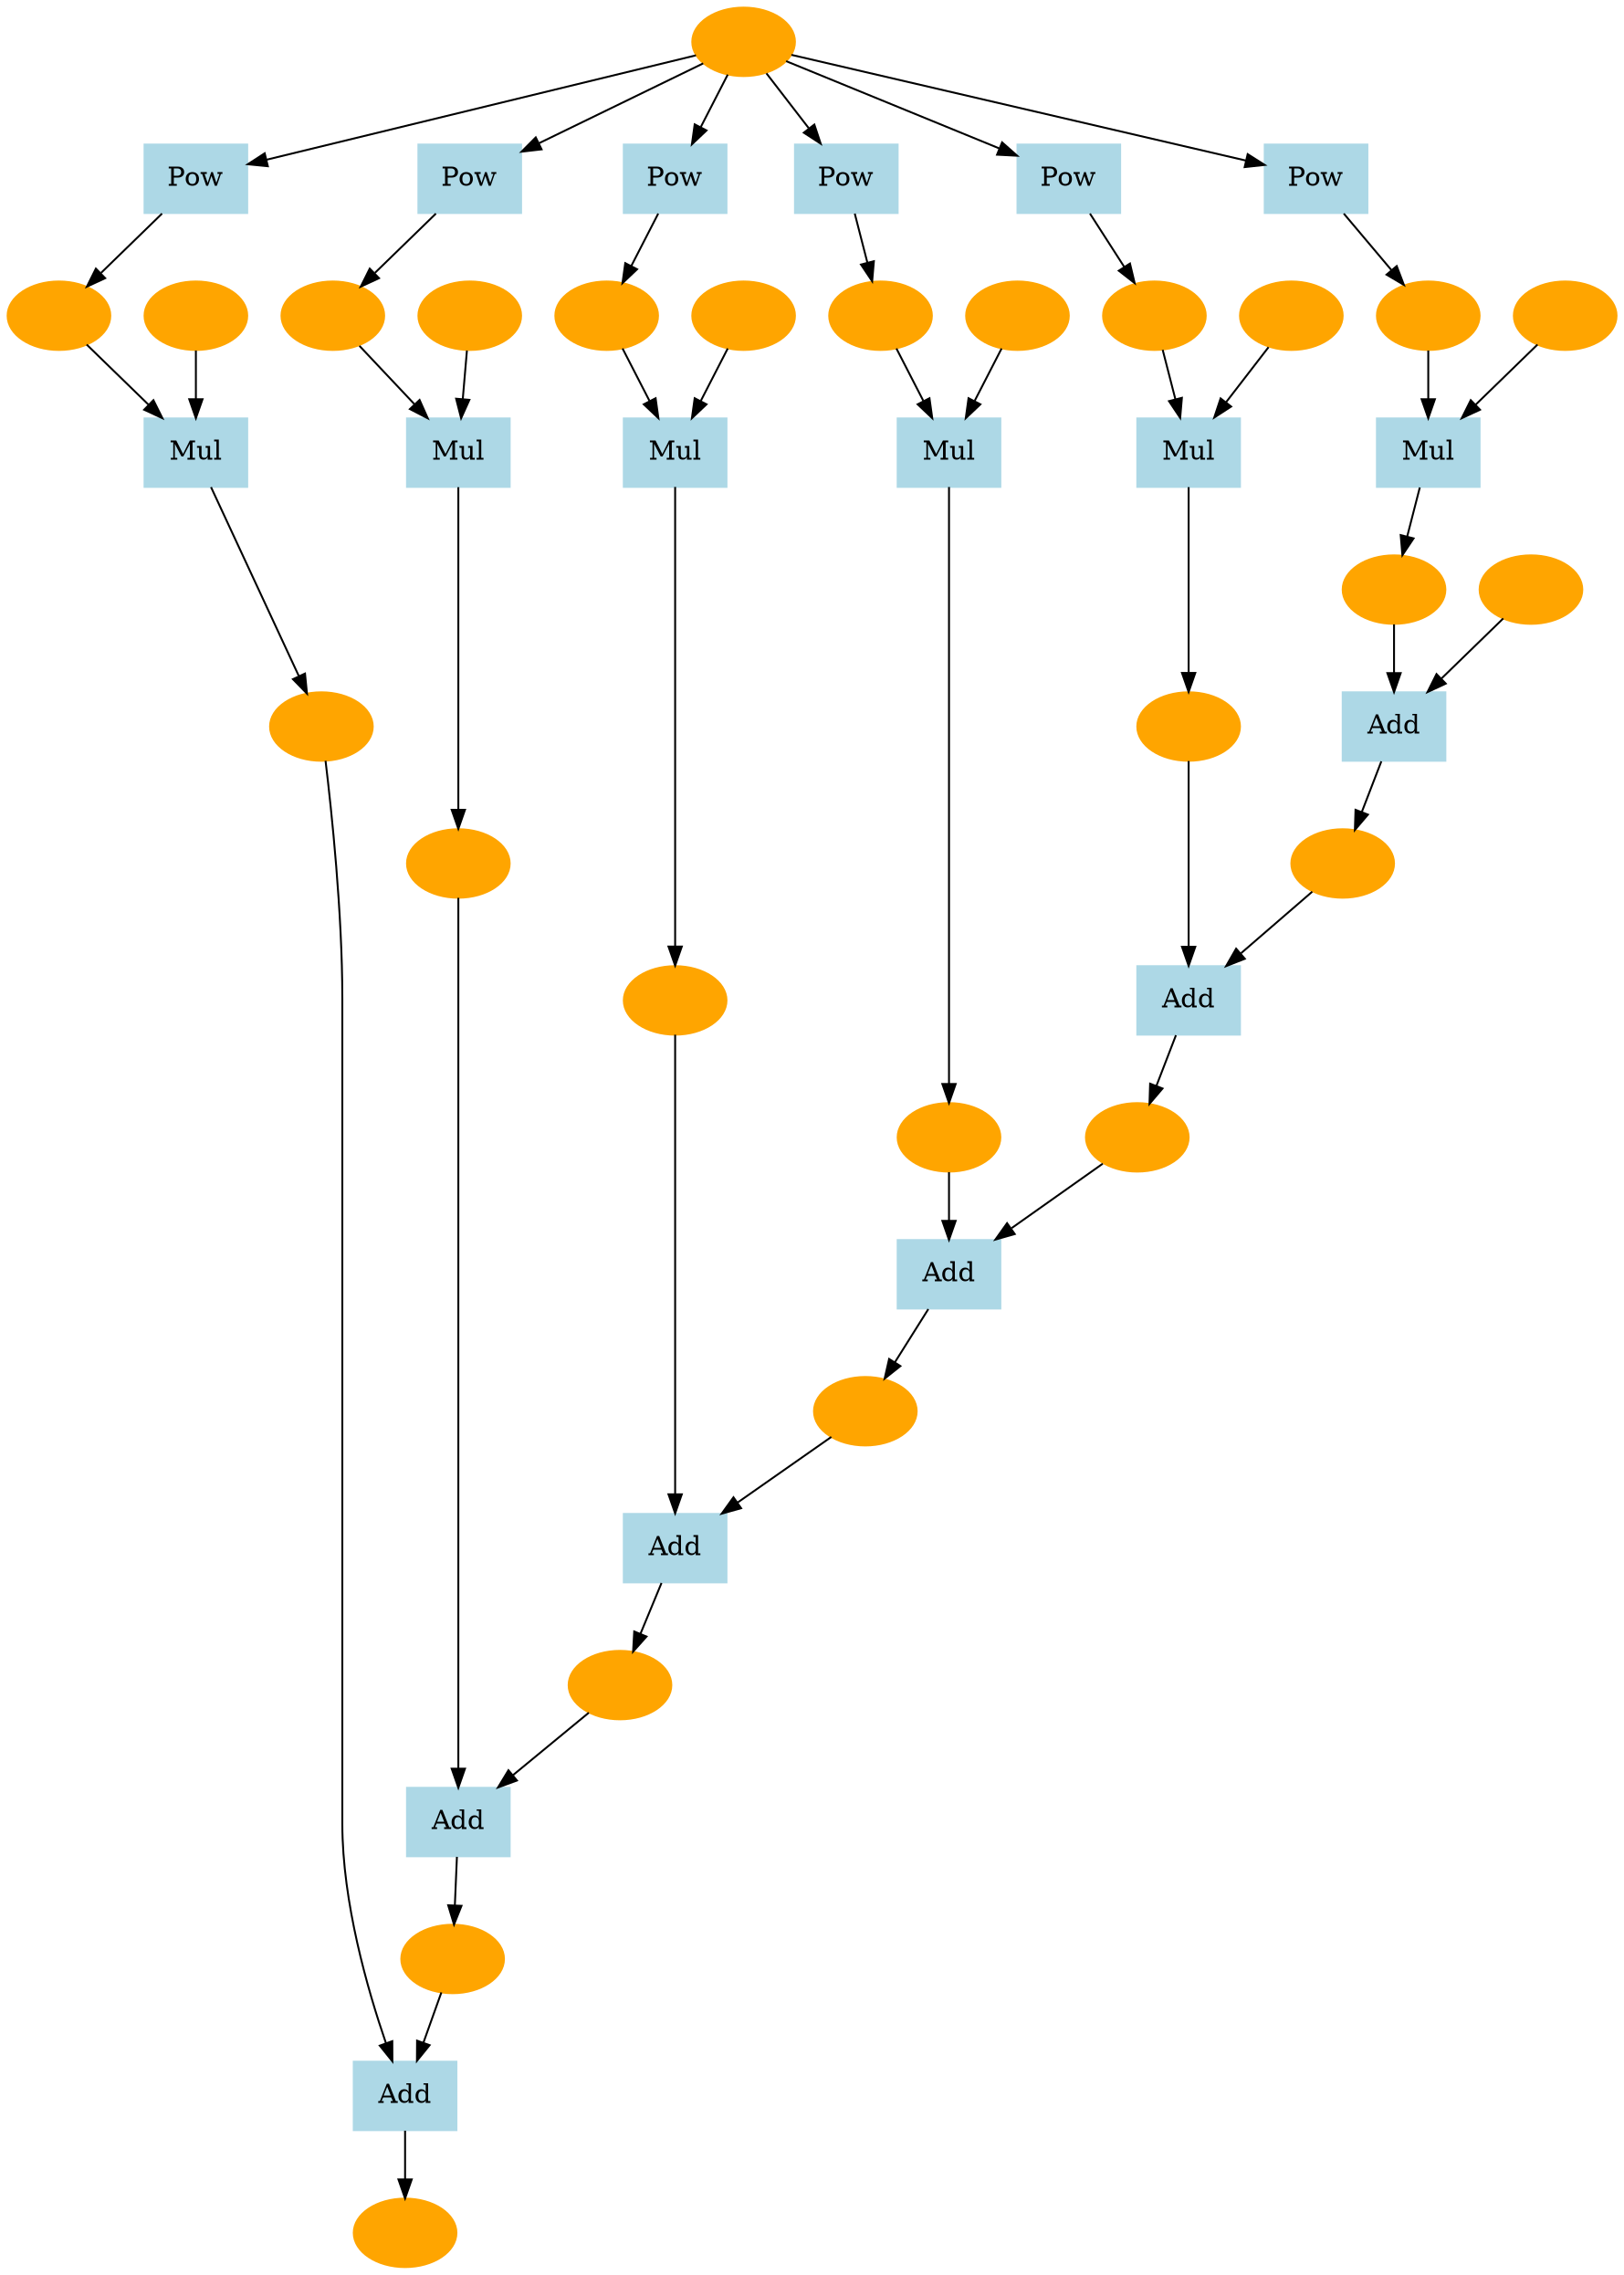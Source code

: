 digraph g {
140043716140720 [label="", color=orange, style=filled]
140043716139424 [label="Add", color=lightblue, style=filled, shape=box]
140043716140048 -> 140043716139424
140043716139856 -> 140043716139424
140043716139424 -> 140043716140720
140043716140048 [label="", color=orange, style=filled]
140043716139856 [label="", color=orange, style=filled]
140043716140624 [label="Mul", color=lightblue, style=filled, shape=box]
140043716139040 -> 140043716140624
140043716139712 -> 140043716140624
140043716140624 -> 140043716139856
140043716139040 [label="", color=orange, style=filled]
140043716139712 [label="", color=orange, style=filled]
140043716140240 [label="Pow", color=lightblue, style=filled, shape=box]
140043716154272 -> 140043716140240
140043716140240 -> 140043716139040
140043716154272 [label="", color=orange, style=filled]
140043716140144 [label="Add", color=lightblue, style=filled, shape=box]
140043716139616 -> 140043716140144
140043716140864 -> 140043716140144
140043716140144 -> 140043716140048
140043716139616 [label="", color=orange, style=filled]
140043716140864 [label="", color=orange, style=filled]
140043716140672 [label="Mul", color=lightblue, style=filled, shape=box]
140043716140528 -> 140043716140672
140043716139376 -> 140043716140672
140043716140672 -> 140043716140864
140043716140528 [label="", color=orange, style=filled]
140043716139376 [label="", color=orange, style=filled]
140043716139952 [label="Pow", color=lightblue, style=filled, shape=box]
140043716154272 -> 140043716139952
140043716139952 -> 140043716140528
140043716154272 [label="", color=orange, style=filled]
140043716139904 [label="Add", color=lightblue, style=filled, shape=box]
140043716138512 -> 140043716139904
140043716139760 -> 140043716139904
140043716139904 -> 140043716139616
140043716138512 [label="", color=orange, style=filled]
140043716139760 [label="", color=orange, style=filled]
140043716138800 [label="Mul", color=lightblue, style=filled, shape=box]
140043716139472 -> 140043716138800
140043716138848 -> 140043716138800
140043716138800 -> 140043716139760
140043716139472 [label="", color=orange, style=filled]
140043716138848 [label="", color=orange, style=filled]
140043716139328 [label="Pow", color=lightblue, style=filled, shape=box]
140043716154272 -> 140043716139328
140043716139328 -> 140043716139472
140043716154272 [label="", color=orange, style=filled]
140043716137504 [label="Add", color=lightblue, style=filled, shape=box]
140043716138704 -> 140043716137504
140043716137120 -> 140043716137504
140043716137504 -> 140043716138512
140043716138704 [label="", color=orange, style=filled]
140043716137120 [label="", color=orange, style=filled]
140043716138992 [label="Mul", color=lightblue, style=filled, shape=box]
140043716137264 -> 140043716138992
140043716139136 -> 140043716138992
140043716138992 -> 140043716137120
140043716137264 [label="", color=orange, style=filled]
140043716139136 [label="", color=orange, style=filled]
140043716138560 [label="Pow", color=lightblue, style=filled, shape=box]
140043716154272 -> 140043716138560
140043716138560 -> 140043716137264
140043716154272 [label="", color=orange, style=filled]
140043716138464 [label="Add", color=lightblue, style=filled, shape=box]
140043716138128 -> 140043716138464
140043716137408 -> 140043716138464
140043716138464 -> 140043716138704
140043716138128 [label="", color=orange, style=filled]
140043716137408 [label="", color=orange, style=filled]
140043716138416 [label="Mul", color=lightblue, style=filled, shape=box]
140043716138320 -> 140043716138416
140043716137696 -> 140043716138416
140043716138416 -> 140043716137408
140043716138320 [label="", color=orange, style=filled]
140043716137696 [label="", color=orange, style=filled]
140043716138752 [label="Pow", color=lightblue, style=filled, shape=box]
140043716154272 -> 140043716138752
140043716138752 -> 140043716138320
140043716154272 [label="", color=orange, style=filled]
140043716153504 [label="Add", color=lightblue, style=filled, shape=box]
140043716156768 -> 140043716153504
140043716137600 -> 140043716153504
140043716153504 -> 140043716138128
140043716156768 [label="", color=orange, style=filled]
140043716137600 [label="", color=orange, style=filled]
140043716154704 [label="Mul", color=lightblue, style=filled, shape=box]
140043716154176 -> 140043716154704
140043716156432 -> 140043716154704
140043716154704 -> 140043716156768
140043716154176 [label="", color=orange, style=filled]
140043716156432 [label="", color=orange, style=filled]
140043716156576 [label="Pow", color=lightblue, style=filled, shape=box]
140043716154272 -> 140043716156576
140043716156576 -> 140043716154176
140043716154272 [label="", color=orange, style=filled]
}